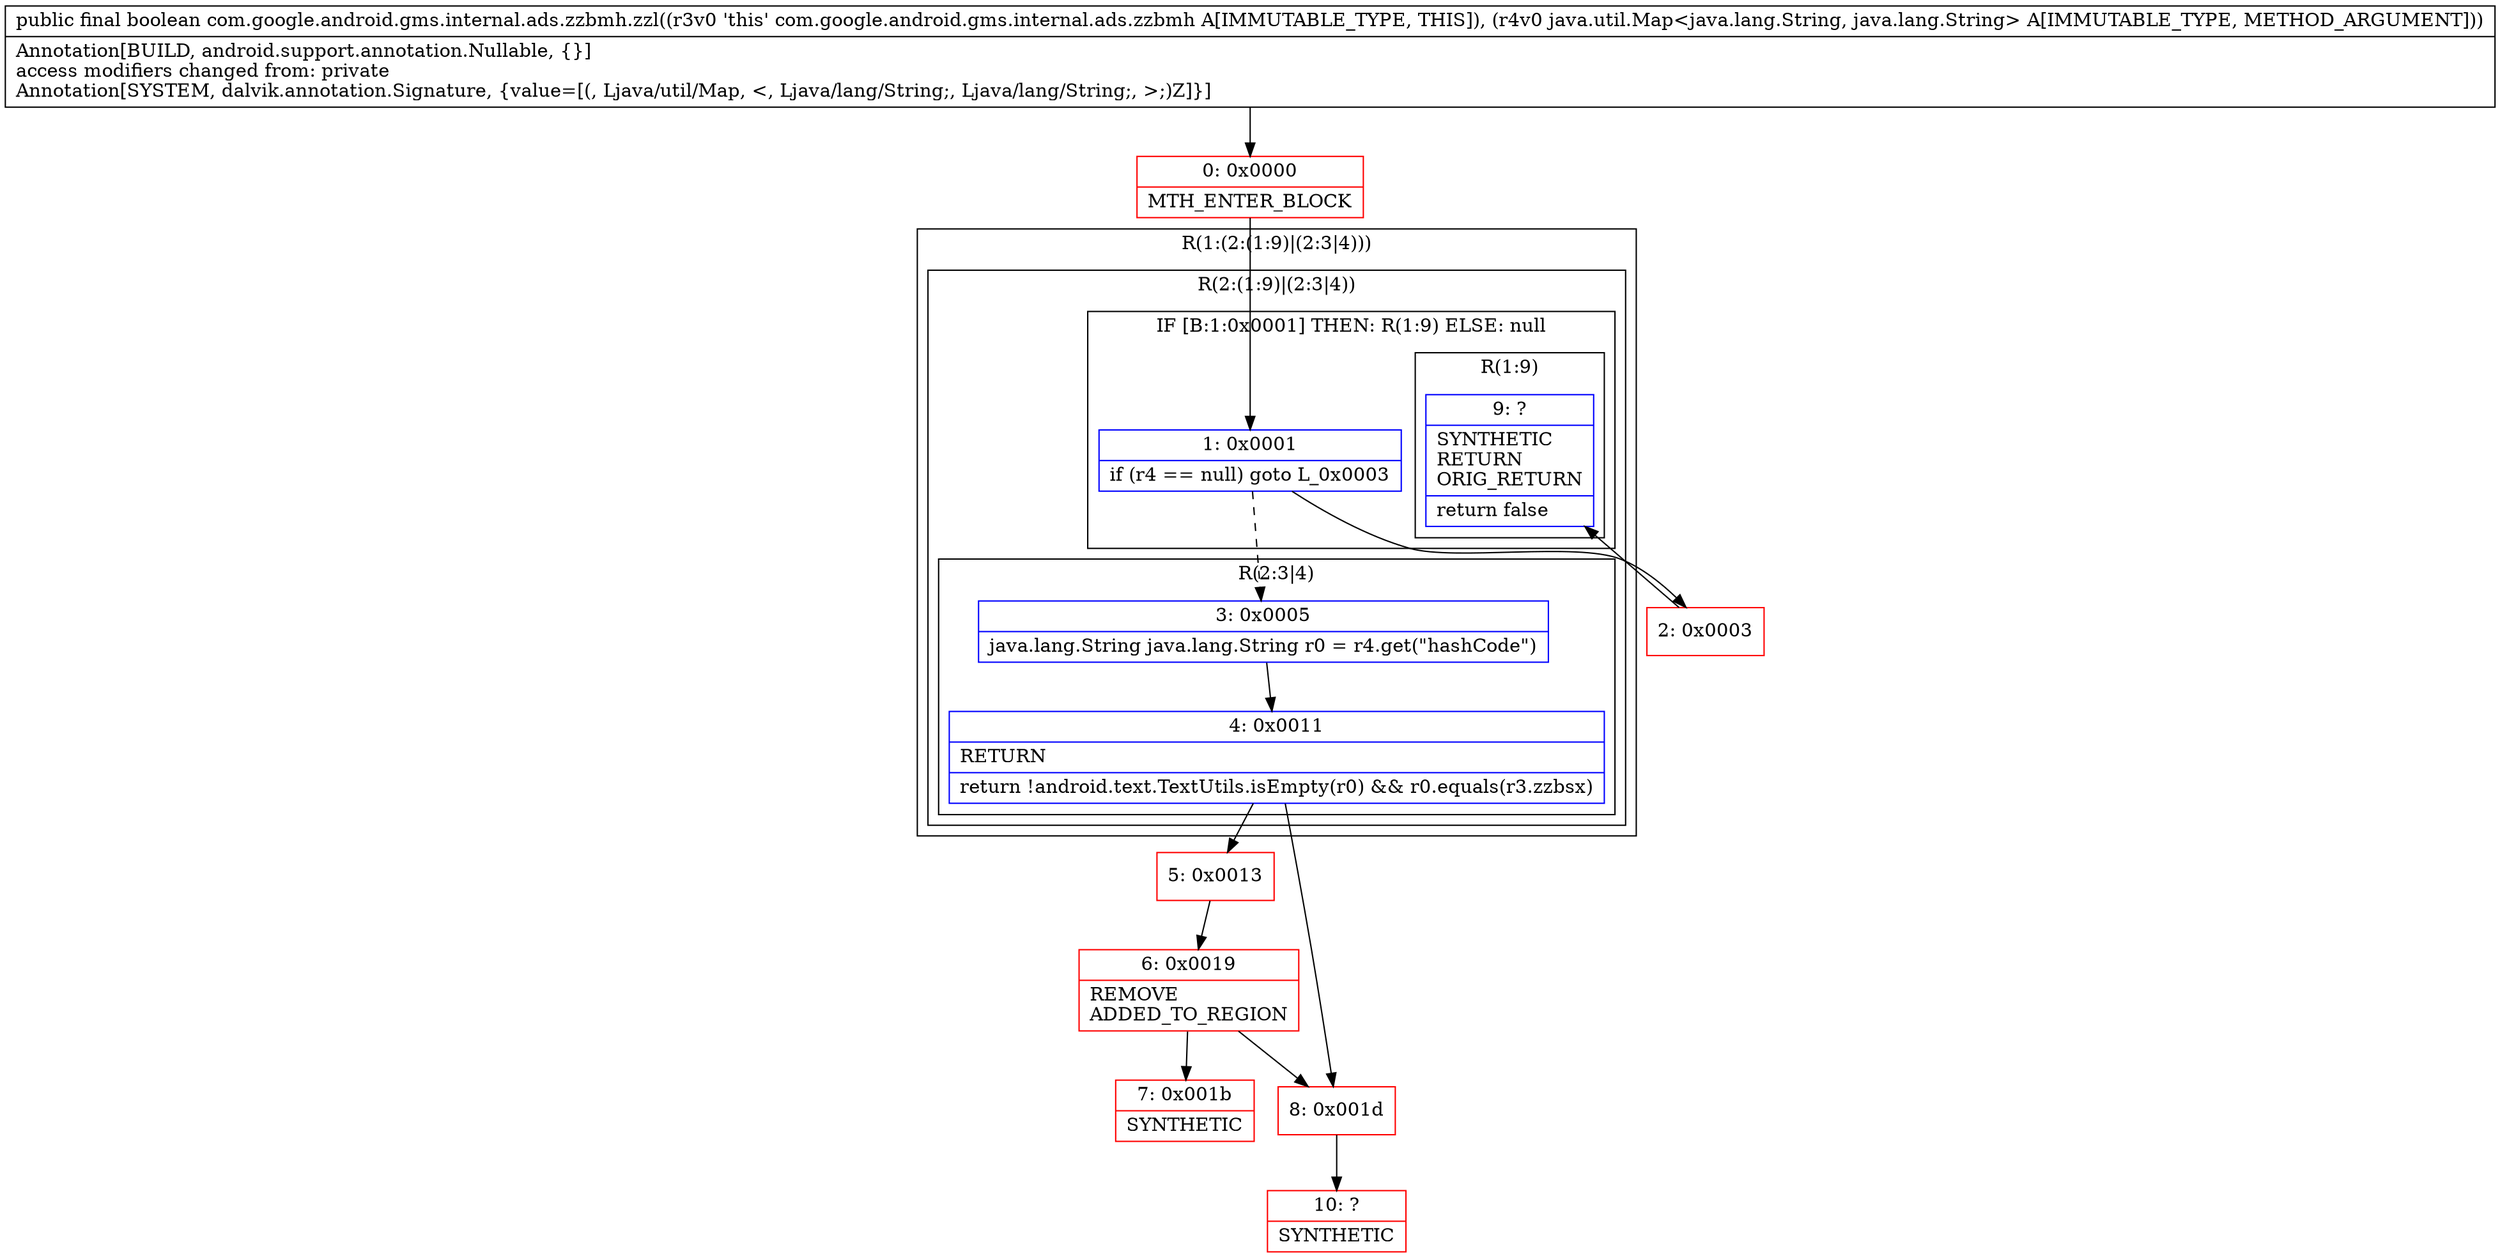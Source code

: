 digraph "CFG forcom.google.android.gms.internal.ads.zzbmh.zzl(Ljava\/util\/Map;)Z" {
subgraph cluster_Region_36042931 {
label = "R(1:(2:(1:9)|(2:3|4)))";
node [shape=record,color=blue];
subgraph cluster_Region_1398882840 {
label = "R(2:(1:9)|(2:3|4))";
node [shape=record,color=blue];
subgraph cluster_IfRegion_334715541 {
label = "IF [B:1:0x0001] THEN: R(1:9) ELSE: null";
node [shape=record,color=blue];
Node_1 [shape=record,label="{1\:\ 0x0001|if (r4 == null) goto L_0x0003\l}"];
subgraph cluster_Region_803022890 {
label = "R(1:9)";
node [shape=record,color=blue];
Node_9 [shape=record,label="{9\:\ ?|SYNTHETIC\lRETURN\lORIG_RETURN\l|return false\l}"];
}
}
subgraph cluster_Region_1206989730 {
label = "R(2:3|4)";
node [shape=record,color=blue];
Node_3 [shape=record,label="{3\:\ 0x0005|java.lang.String java.lang.String r0 = r4.get(\"hashCode\")\l}"];
Node_4 [shape=record,label="{4\:\ 0x0011|RETURN\l|return !android.text.TextUtils.isEmpty(r0) && r0.equals(r3.zzbsx)\l}"];
}
}
}
Node_0 [shape=record,color=red,label="{0\:\ 0x0000|MTH_ENTER_BLOCK\l}"];
Node_2 [shape=record,color=red,label="{2\:\ 0x0003}"];
Node_5 [shape=record,color=red,label="{5\:\ 0x0013}"];
Node_6 [shape=record,color=red,label="{6\:\ 0x0019|REMOVE\lADDED_TO_REGION\l}"];
Node_7 [shape=record,color=red,label="{7\:\ 0x001b|SYNTHETIC\l}"];
Node_8 [shape=record,color=red,label="{8\:\ 0x001d}"];
Node_10 [shape=record,color=red,label="{10\:\ ?|SYNTHETIC\l}"];
MethodNode[shape=record,label="{public final boolean com.google.android.gms.internal.ads.zzbmh.zzl((r3v0 'this' com.google.android.gms.internal.ads.zzbmh A[IMMUTABLE_TYPE, THIS]), (r4v0 java.util.Map\<java.lang.String, java.lang.String\> A[IMMUTABLE_TYPE, METHOD_ARGUMENT]))  | Annotation[BUILD, android.support.annotation.Nullable, \{\}]\laccess modifiers changed from: private\lAnnotation[SYSTEM, dalvik.annotation.Signature, \{value=[(, Ljava\/util\/Map, \<, Ljava\/lang\/String;, Ljava\/lang\/String;, \>;)Z]\}]\l}"];
MethodNode -> Node_0;
Node_1 -> Node_2;
Node_1 -> Node_3[style=dashed];
Node_3 -> Node_4;
Node_4 -> Node_5;
Node_4 -> Node_8;
Node_0 -> Node_1;
Node_2 -> Node_9;
Node_5 -> Node_6;
Node_6 -> Node_7;
Node_6 -> Node_8;
Node_8 -> Node_10;
}

